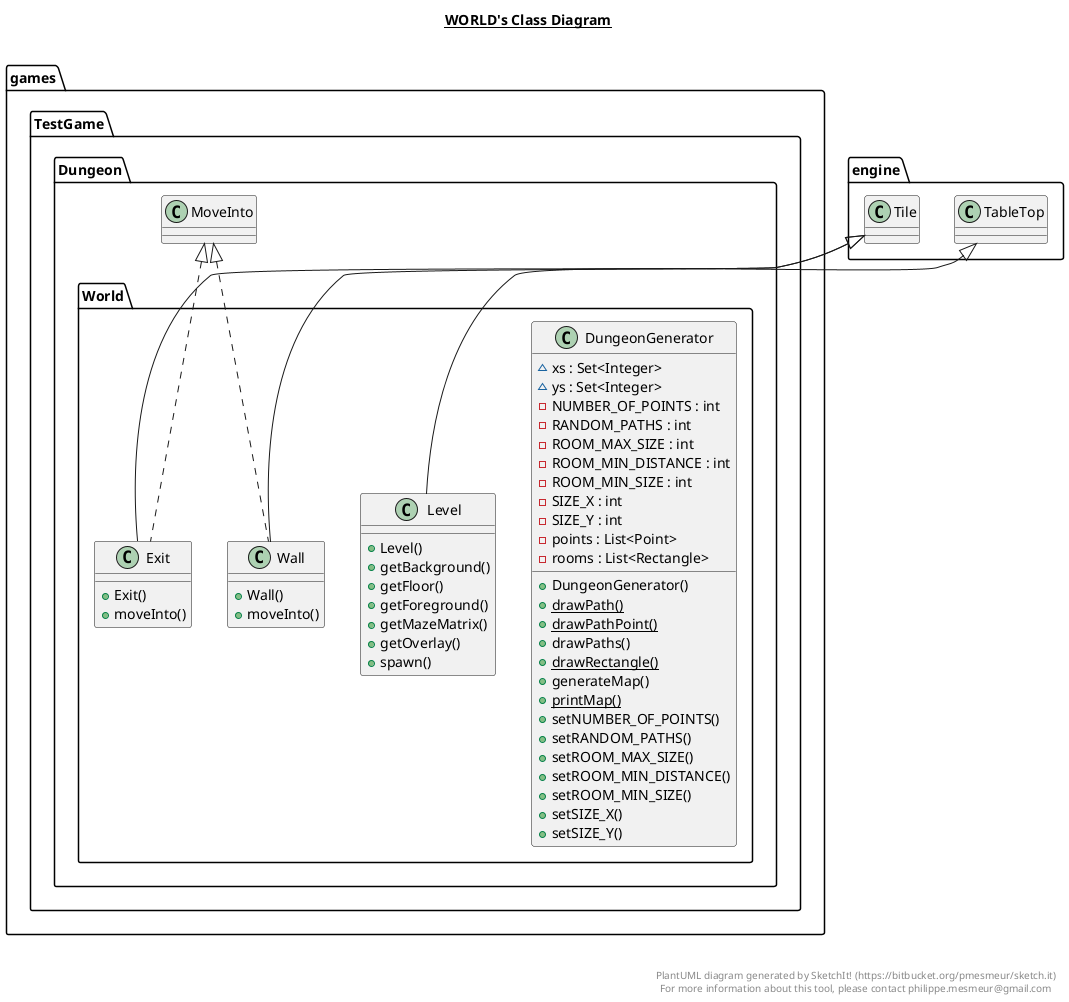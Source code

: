 @startuml

title __WORLD's Class Diagram__\n

  namespace games.TestGame {
    namespace Dungeon {
      namespace World {
        class games.TestGame.Dungeon.World.DungeonGenerator {
            ~ xs : Set<Integer>
            ~ ys : Set<Integer>
            - NUMBER_OF_POINTS : int
            - RANDOM_PATHS : int
            - ROOM_MAX_SIZE : int
            - ROOM_MIN_DISTANCE : int
            - ROOM_MIN_SIZE : int
            - SIZE_X : int
            - SIZE_Y : int
            - points : List<Point>
            - rooms : List<Rectangle>
            + DungeonGenerator()
            {static} + drawPath()
            {static} + drawPathPoint()
            + drawPaths()
            {static} + drawRectangle()
            + generateMap()
            {static} + printMap()
            + setNUMBER_OF_POINTS()
            + setRANDOM_PATHS()
            + setROOM_MAX_SIZE()
            + setROOM_MIN_DISTANCE()
            + setROOM_MIN_SIZE()
            + setSIZE_X()
            + setSIZE_Y()
        }
      }
    }
  }
  

  namespace games.TestGame {
    namespace Dungeon {
      namespace World {
        class games.TestGame.Dungeon.World.Exit {
            + Exit()
            + moveInto()
        }
      }
    }
  }
  

  namespace games.TestGame {
    namespace Dungeon {
      namespace World {
        class games.TestGame.Dungeon.World.Level {
            + Level()
            + getBackground()
            + getFloor()
            + getForeground()
            + getMazeMatrix()
            + getOverlay()
            + spawn()
        }
      }
    }
  }
  

  namespace games.TestGame {
    namespace Dungeon {
      namespace World {
        class games.TestGame.Dungeon.World.Wall {
            + Wall()
            + moveInto()
        }
      }
    }
  }
  

  games.TestGame.Dungeon.World.Exit .up.|> games.TestGame.Dungeon.MoveInto
  games.TestGame.Dungeon.World.Exit -up-|> engine.Tile
  games.TestGame.Dungeon.World.Level -up-|> engine.TableTop
  games.TestGame.Dungeon.World.Wall .up.|> games.TestGame.Dungeon.MoveInto
  games.TestGame.Dungeon.World.Wall -up-|> engine.Tile


right footer


PlantUML diagram generated by SketchIt! (https://bitbucket.org/pmesmeur/sketch.it)
For more information about this tool, please contact philippe.mesmeur@gmail.com
endfooter

@enduml
